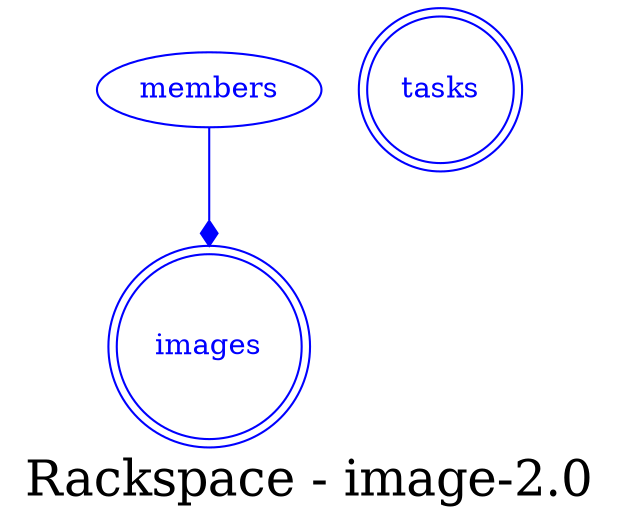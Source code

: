 digraph LexiconGraph {
graph[label="Rackspace - image-2.0", fontsize=24]
splines=true
"images" [color=blue, fontcolor=blue, shape=doublecircle]
"tasks" [color=blue, fontcolor=blue, shape=doublecircle]
"members" -> "images" [color=blue, fontcolor=blue, arrowhead=diamond, arrowtail=none]
"members" [color=blue, fontcolor=blue, shape=ellipse]
}
